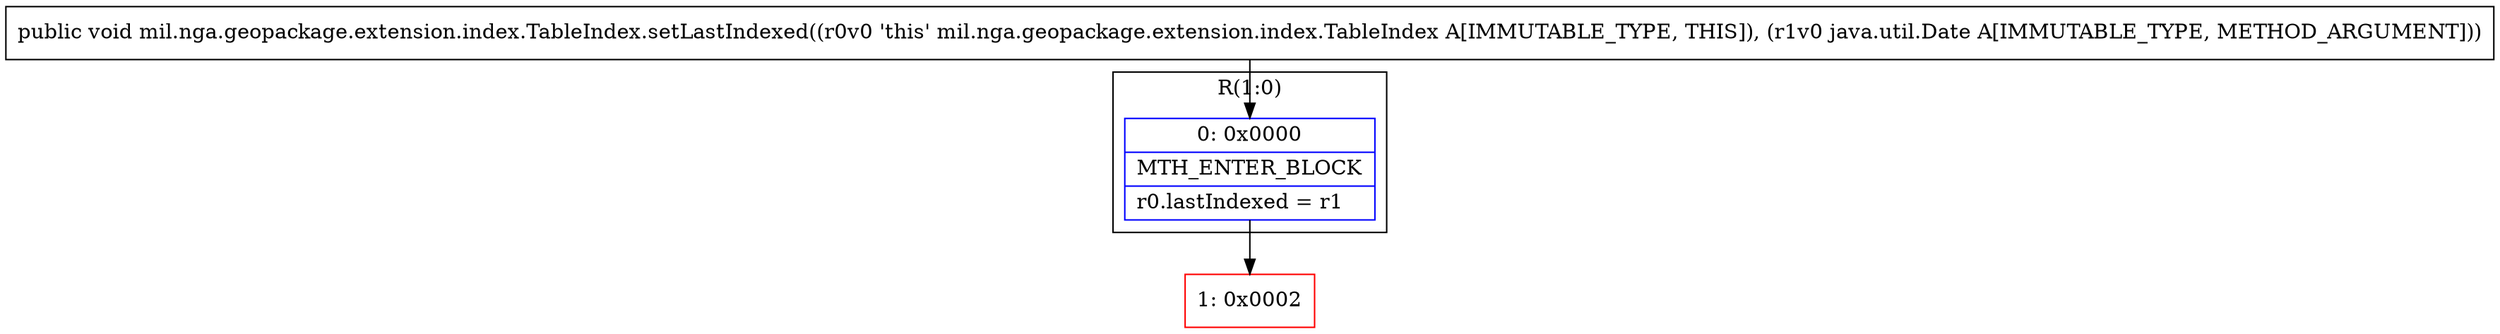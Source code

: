 digraph "CFG formil.nga.geopackage.extension.index.TableIndex.setLastIndexed(Ljava\/util\/Date;)V" {
subgraph cluster_Region_2074520609 {
label = "R(1:0)";
node [shape=record,color=blue];
Node_0 [shape=record,label="{0\:\ 0x0000|MTH_ENTER_BLOCK\l|r0.lastIndexed = r1\l}"];
}
Node_1 [shape=record,color=red,label="{1\:\ 0x0002}"];
MethodNode[shape=record,label="{public void mil.nga.geopackage.extension.index.TableIndex.setLastIndexed((r0v0 'this' mil.nga.geopackage.extension.index.TableIndex A[IMMUTABLE_TYPE, THIS]), (r1v0 java.util.Date A[IMMUTABLE_TYPE, METHOD_ARGUMENT])) }"];
MethodNode -> Node_0;
Node_0 -> Node_1;
}

